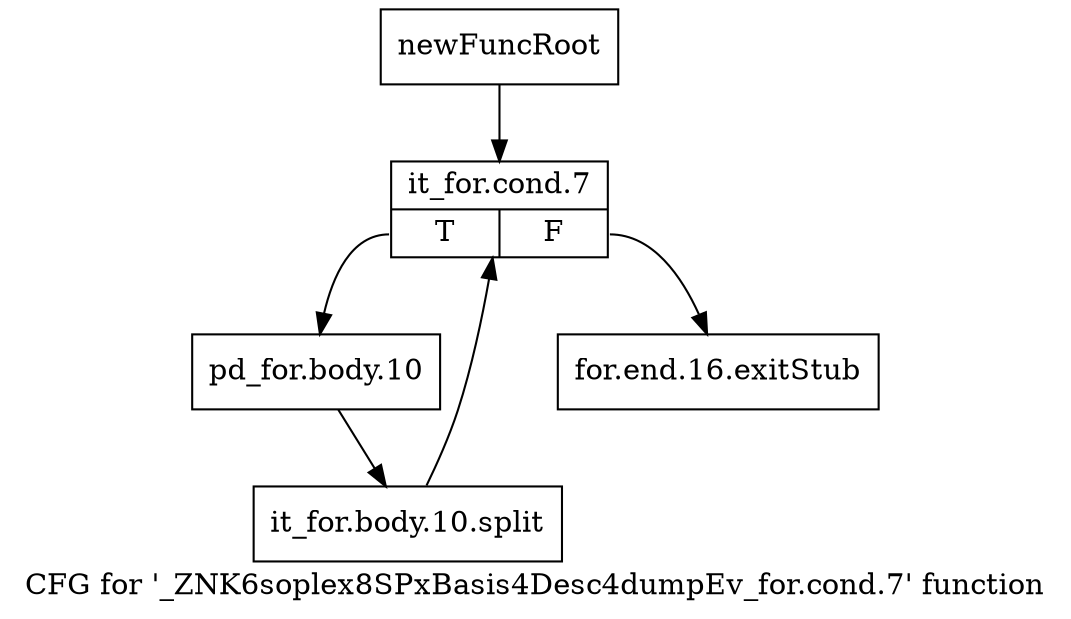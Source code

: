 digraph "CFG for '_ZNK6soplex8SPxBasis4Desc4dumpEv_for.cond.7' function" {
	label="CFG for '_ZNK6soplex8SPxBasis4Desc4dumpEv_for.cond.7' function";

	Node0x2db7370 [shape=record,label="{newFuncRoot}"];
	Node0x2db7370 -> Node0x2db7410;
	Node0x2db73c0 [shape=record,label="{for.end.16.exitStub}"];
	Node0x2db7410 [shape=record,label="{it_for.cond.7|{<s0>T|<s1>F}}"];
	Node0x2db7410:s0 -> Node0x2db7460;
	Node0x2db7410:s1 -> Node0x2db73c0;
	Node0x2db7460 [shape=record,label="{pd_for.body.10}"];
	Node0x2db7460 -> Node0x334b250;
	Node0x334b250 [shape=record,label="{it_for.body.10.split}"];
	Node0x334b250 -> Node0x2db7410;
}
